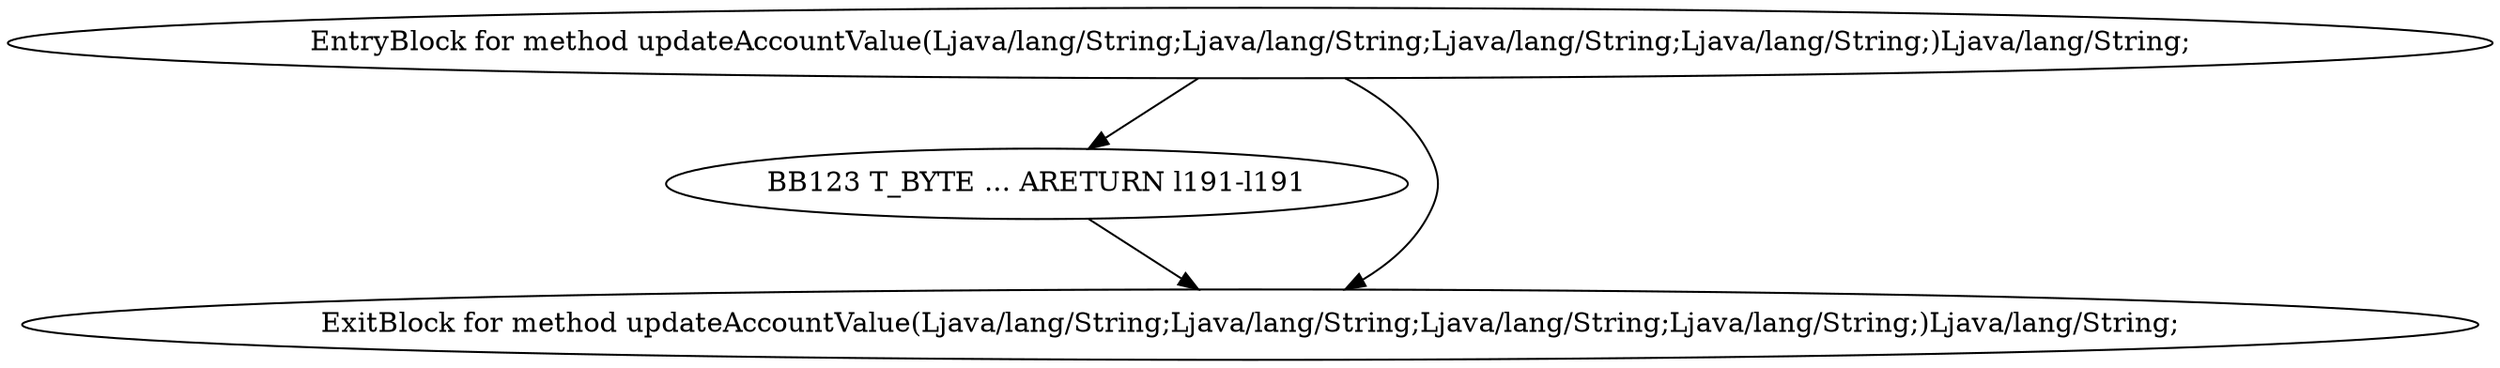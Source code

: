 digraph G {
  1 [ label="BB123 T_BYTE ... ARETURN l191-l191" ];
  2 [ label="EntryBlock for method updateAccountValue(Ljava/lang/String;Ljava/lang/String;Ljava/lang/String;Ljava/lang/String;)Ljava/lang/String;" ];
  3 [ label="ExitBlock for method updateAccountValue(Ljava/lang/String;Ljava/lang/String;Ljava/lang/String;Ljava/lang/String;)Ljava/lang/String;" ];
  2 -> 3 [ label="" ];
  2 -> 1 [ label="" ];
  1 -> 3 [ label="" ];
}
